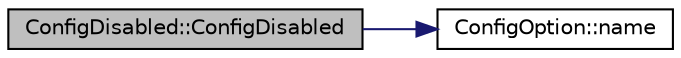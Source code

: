 digraph "ConfigDisabled::ConfigDisabled"
{
 // LATEX_PDF_SIZE
  edge [fontname="Helvetica",fontsize="10",labelfontname="Helvetica",labelfontsize="10"];
  node [fontname="Helvetica",fontsize="10",shape=record];
  rankdir="LR";
  Node1 [label="ConfigDisabled::ConfigDisabled",height=0.2,width=0.4,color="black", fillcolor="grey75", style="filled", fontcolor="black",tooltip=" "];
  Node1 -> Node2 [color="midnightblue",fontsize="10",style="solid",fontname="Helvetica"];
  Node2 [label="ConfigOption::name",height=0.2,width=0.4,color="black", fillcolor="white", style="filled",URL="$classConfigOption.html#ab89196927c521e95680eb5efdc562187",tooltip=" "];
}
